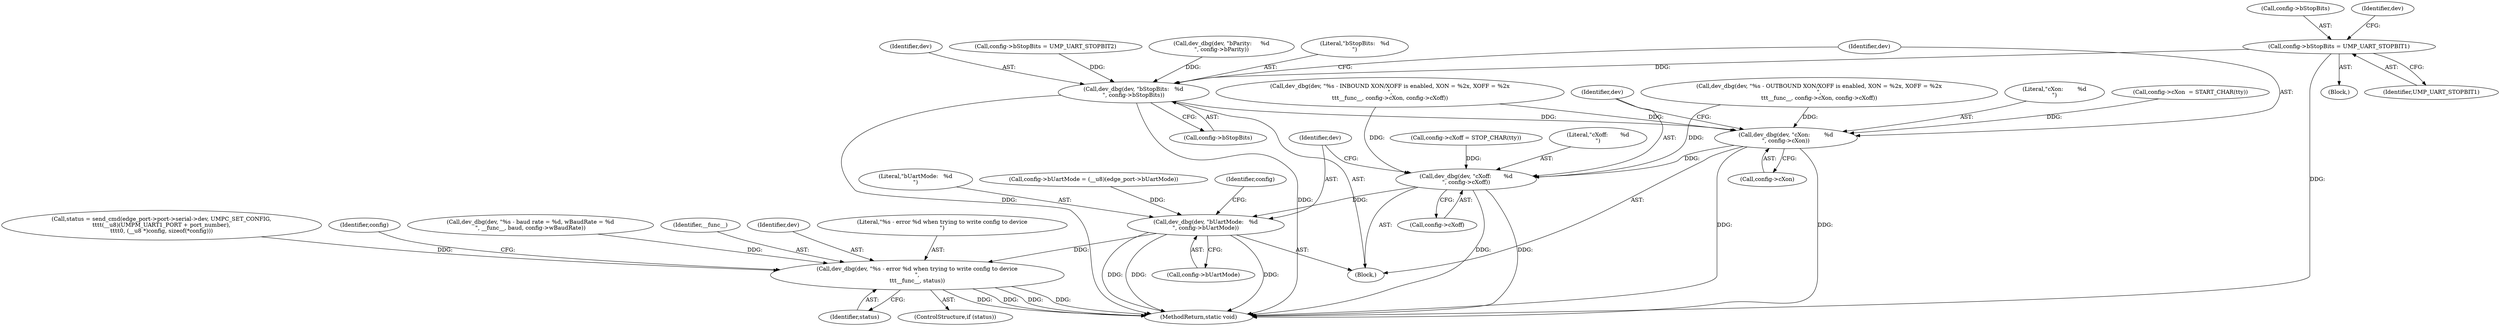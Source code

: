 digraph "0_linux_6aeb75e6adfaed16e58780309613a578fe1ee90b@pointer" {
"1000302" [label="(Call,config->bStopBits = UMP_UART_STOPBIT1)"];
"1000481" [label="(Call,dev_dbg(dev, \"bStopBits:   %d\n\", config->bStopBits))"];
"1000487" [label="(Call,dev_dbg(dev, \"cXon:        %d\n\", config->cXon))"];
"1000493" [label="(Call,dev_dbg(dev, \"cXoff:       %d\n\", config->cXoff))"];
"1000499" [label="(Call,dev_dbg(dev, \"bUartMode:   %d\n\", config->bUartMode))"];
"1000540" [label="(Call,dev_dbg(dev, \"%s - error %d when trying to write config to device\n\",\n\t\t\t__func__, status))"];
"1000493" [label="(Call,dev_dbg(dev, \"cXoff:       %d\n\", config->cXoff))"];
"1000338" [label="(Call,config->cXon  = START_CHAR(tty))"];
"1000496" [label="(Call,config->cXoff)"];
"1000541" [label="(Identifier,dev)"];
"1000114" [label="(Block,)"];
"1000488" [label="(Identifier,dev)"];
"1000359" [label="(Call,dev_dbg(dev, \"%s - INBOUND XON/XOFF is enabled, XON = %2x, XOFF = %2x\n\",\n\t\t\t__func__, config->cXon, config->cXoff))"];
"1000291" [label="(Call,config->bStopBits = UMP_UART_STOPBIT2)"];
"1000499" [label="(Call,dev_dbg(dev, \"bUartMode:   %d\n\", config->bUartMode))"];
"1000544" [label="(Identifier,status)"];
"1000542" [label="(Literal,\"%s - error %d when trying to write config to device\n\")"];
"1000383" [label="(Call,dev_dbg(dev, \"%s - OUTBOUND XON/XOFF is enabled, XON = %2x, XOFF = %2x\n\",\n\t\t\t__func__, config->cXon, config->cXoff))"];
"1000484" [label="(Call,config->bStopBits)"];
"1000508" [label="(Identifier,config)"];
"1000489" [label="(Literal,\"cXon:        %d\n\")"];
"1000344" [label="(Call,config->cXoff = STOP_CHAR(tty))"];
"1000547" [label="(MethodReturn,static void)"];
"1000475" [label="(Call,dev_dbg(dev, \"bParity:     %d\n\", config->bParity))"];
"1000500" [label="(Identifier,dev)"];
"1000501" [label="(Literal,\"bUartMode:   %d\n\")"];
"1000302" [label="(Call,config->bStopBits = UMP_UART_STOPBIT1)"];
"1000487" [label="(Call,dev_dbg(dev, \"cXon:        %d\n\", config->cXon))"];
"1000176" [label="(Call,config->bUartMode = (__u8)(edge_port->bUartMode))"];
"1000515" [label="(Call,status = send_cmd(edge_port->port->serial->dev, UMPC_SET_CONFIG,\n\t\t\t\t(__u8)(UMPM_UART1_PORT + port_number),\n\t\t\t\t0, (__u8 *)config, sizeof(*config)))"];
"1000301" [label="(Block,)"];
"1000546" [label="(Identifier,config)"];
"1000306" [label="(Identifier,UMP_UART_STOPBIT1)"];
"1000490" [label="(Call,config->cXon)"];
"1000494" [label="(Identifier,dev)"];
"1000483" [label="(Literal,\"bStopBits:   %d\n\")"];
"1000482" [label="(Identifier,dev)"];
"1000502" [label="(Call,config->bUartMode)"];
"1000538" [label="(ControlStructure,if (status))"];
"1000303" [label="(Call,config->bStopBits)"];
"1000445" [label="(Call,dev_dbg(dev, \"%s - baud rate = %d, wBaudRate = %d\n\", __func__, baud, config->wBaudRate))"];
"1000543" [label="(Identifier,__func__)"];
"1000308" [label="(Identifier,dev)"];
"1000495" [label="(Literal,\"cXoff:       %d\n\")"];
"1000481" [label="(Call,dev_dbg(dev, \"bStopBits:   %d\n\", config->bStopBits))"];
"1000540" [label="(Call,dev_dbg(dev, \"%s - error %d when trying to write config to device\n\",\n\t\t\t__func__, status))"];
"1000302" -> "1000301"  [label="AST: "];
"1000302" -> "1000306"  [label="CFG: "];
"1000303" -> "1000302"  [label="AST: "];
"1000306" -> "1000302"  [label="AST: "];
"1000308" -> "1000302"  [label="CFG: "];
"1000302" -> "1000547"  [label="DDG: "];
"1000302" -> "1000481"  [label="DDG: "];
"1000481" -> "1000114"  [label="AST: "];
"1000481" -> "1000484"  [label="CFG: "];
"1000482" -> "1000481"  [label="AST: "];
"1000483" -> "1000481"  [label="AST: "];
"1000484" -> "1000481"  [label="AST: "];
"1000488" -> "1000481"  [label="CFG: "];
"1000481" -> "1000547"  [label="DDG: "];
"1000481" -> "1000547"  [label="DDG: "];
"1000475" -> "1000481"  [label="DDG: "];
"1000291" -> "1000481"  [label="DDG: "];
"1000481" -> "1000487"  [label="DDG: "];
"1000487" -> "1000114"  [label="AST: "];
"1000487" -> "1000490"  [label="CFG: "];
"1000488" -> "1000487"  [label="AST: "];
"1000489" -> "1000487"  [label="AST: "];
"1000490" -> "1000487"  [label="AST: "];
"1000494" -> "1000487"  [label="CFG: "];
"1000487" -> "1000547"  [label="DDG: "];
"1000487" -> "1000547"  [label="DDG: "];
"1000338" -> "1000487"  [label="DDG: "];
"1000383" -> "1000487"  [label="DDG: "];
"1000359" -> "1000487"  [label="DDG: "];
"1000487" -> "1000493"  [label="DDG: "];
"1000493" -> "1000114"  [label="AST: "];
"1000493" -> "1000496"  [label="CFG: "];
"1000494" -> "1000493"  [label="AST: "];
"1000495" -> "1000493"  [label="AST: "];
"1000496" -> "1000493"  [label="AST: "];
"1000500" -> "1000493"  [label="CFG: "];
"1000493" -> "1000547"  [label="DDG: "];
"1000493" -> "1000547"  [label="DDG: "];
"1000359" -> "1000493"  [label="DDG: "];
"1000383" -> "1000493"  [label="DDG: "];
"1000344" -> "1000493"  [label="DDG: "];
"1000493" -> "1000499"  [label="DDG: "];
"1000499" -> "1000114"  [label="AST: "];
"1000499" -> "1000502"  [label="CFG: "];
"1000500" -> "1000499"  [label="AST: "];
"1000501" -> "1000499"  [label="AST: "];
"1000502" -> "1000499"  [label="AST: "];
"1000508" -> "1000499"  [label="CFG: "];
"1000499" -> "1000547"  [label="DDG: "];
"1000499" -> "1000547"  [label="DDG: "];
"1000499" -> "1000547"  [label="DDG: "];
"1000176" -> "1000499"  [label="DDG: "];
"1000499" -> "1000540"  [label="DDG: "];
"1000540" -> "1000538"  [label="AST: "];
"1000540" -> "1000544"  [label="CFG: "];
"1000541" -> "1000540"  [label="AST: "];
"1000542" -> "1000540"  [label="AST: "];
"1000543" -> "1000540"  [label="AST: "];
"1000544" -> "1000540"  [label="AST: "];
"1000546" -> "1000540"  [label="CFG: "];
"1000540" -> "1000547"  [label="DDG: "];
"1000540" -> "1000547"  [label="DDG: "];
"1000540" -> "1000547"  [label="DDG: "];
"1000540" -> "1000547"  [label="DDG: "];
"1000445" -> "1000540"  [label="DDG: "];
"1000515" -> "1000540"  [label="DDG: "];
}
